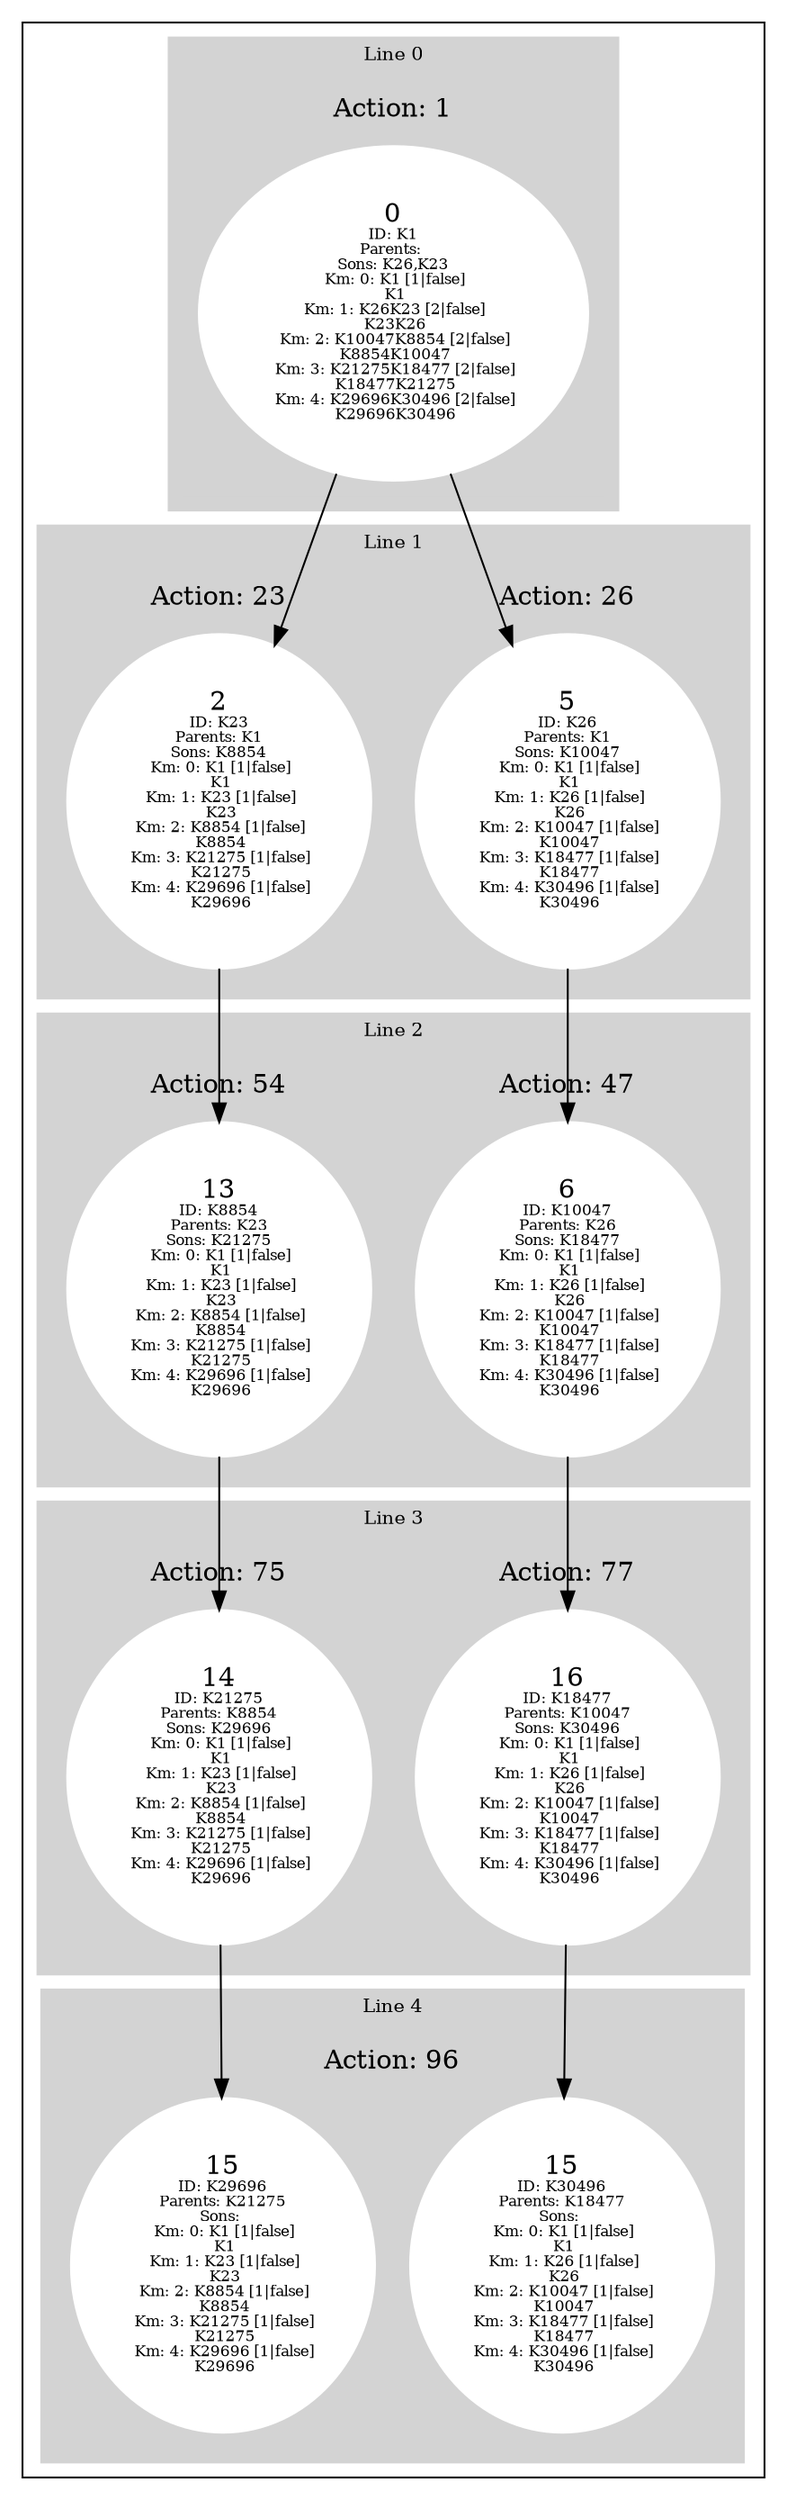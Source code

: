 digraph G {
subgraph cluster_info {
        subgraph cluster_0 {
        style=filled;
        color=lightgrey;
        node [style=filled,color=white];
        subgraph cluster_act_1 {
label = "Action: 1"step_K1 [label=<0<BR /><FONT POINT-SIZE="8">ID: K1</FONT><BR /><FONT POINT-SIZE="8">Parents: </FONT><BR /><FONT POINT-SIZE="8">Sons: K26,K23</FONT><BR /><FONT POINT-SIZE="8"> Km: 0: K1 [1|false]<BR /> K1</FONT><BR /><FONT POINT-SIZE="8"> Km: 1: K26K23 [2|false]<BR /> K23K26</FONT><BR /><FONT POINT-SIZE="8"> Km: 2: K10047K8854 [2|false]<BR /> K8854K10047</FONT><BR /><FONT POINT-SIZE="8"> Km: 3: K21275K18477 [2|false]<BR /> K18477K21275</FONT><BR /><FONT POINT-SIZE="8"> Km: 4: K29696K30496 [2|false]<BR /> K29696K30496</FONT>>]
}

        fontsize="10"
        label = "Line 0";
        }

        subgraph cluster_4 {
        style=filled;
        color=lightgrey;
        node [style=filled,color=white];
        subgraph cluster_act_96 {
label = "Action: 96"step_K29696 [label=<15<BR /><FONT POINT-SIZE="8">ID: K29696</FONT><BR /><FONT POINT-SIZE="8">Parents: K21275</FONT><BR /><FONT POINT-SIZE="8">Sons: </FONT><BR /><FONT POINT-SIZE="8"> Km: 0: K1 [1|false]<BR /> K1</FONT><BR /><FONT POINT-SIZE="8"> Km: 1: K23 [1|false]<BR /> K23</FONT><BR /><FONT POINT-SIZE="8"> Km: 2: K8854 [1|false]<BR /> K8854</FONT><BR /><FONT POINT-SIZE="8"> Km: 3: K21275 [1|false]<BR /> K21275</FONT><BR /><FONT POINT-SIZE="8"> Km: 4: K29696 [1|false]<BR /> K29696</FONT>>]
step_K30496 [label=<15<BR /><FONT POINT-SIZE="8">ID: K30496</FONT><BR /><FONT POINT-SIZE="8">Parents: K18477</FONT><BR /><FONT POINT-SIZE="8">Sons: </FONT><BR /><FONT POINT-SIZE="8"> Km: 0: K1 [1|false]<BR /> K1</FONT><BR /><FONT POINT-SIZE="8"> Km: 1: K26 [1|false]<BR /> K26</FONT><BR /><FONT POINT-SIZE="8"> Km: 2: K10047 [1|false]<BR /> K10047</FONT><BR /><FONT POINT-SIZE="8"> Km: 3: K18477 [1|false]<BR /> K18477</FONT><BR /><FONT POINT-SIZE="8"> Km: 4: K30496 [1|false]<BR /> K30496</FONT>>]
}
subgraph cluster_act_96 {
label = "Action: 96"step_K29696 [label=<15<BR /><FONT POINT-SIZE="8">ID: K29696</FONT><BR /><FONT POINT-SIZE="8">Parents: K21275</FONT><BR /><FONT POINT-SIZE="8">Sons: </FONT><BR /><FONT POINT-SIZE="8"> Km: 0: K1 [1|false]<BR /> K1</FONT><BR /><FONT POINT-SIZE="8"> Km: 1: K23 [1|false]<BR /> K23</FONT><BR /><FONT POINT-SIZE="8"> Km: 2: K8854 [1|false]<BR /> K8854</FONT><BR /><FONT POINT-SIZE="8"> Km: 3: K21275 [1|false]<BR /> K21275</FONT><BR /><FONT POINT-SIZE="8"> Km: 4: K29696 [1|false]<BR /> K29696</FONT>>]
step_K30496 [label=<15<BR /><FONT POINT-SIZE="8">ID: K30496</FONT><BR /><FONT POINT-SIZE="8">Parents: K18477</FONT><BR /><FONT POINT-SIZE="8">Sons: </FONT><BR /><FONT POINT-SIZE="8"> Km: 0: K1 [1|false]<BR /> K1</FONT><BR /><FONT POINT-SIZE="8"> Km: 1: K26 [1|false]<BR /> K26</FONT><BR /><FONT POINT-SIZE="8"> Km: 2: K10047 [1|false]<BR /> K10047</FONT><BR /><FONT POINT-SIZE="8"> Km: 3: K18477 [1|false]<BR /> K18477</FONT><BR /><FONT POINT-SIZE="8"> Km: 4: K30496 [1|false]<BR /> K30496</FONT>>]
}

        fontsize="10"
        label = "Line 4";
        }

        subgraph cluster_2 {
        style=filled;
        color=lightgrey;
        node [style=filled,color=white];
        subgraph cluster_act_47 {
label = "Action: 47"step_K10047 [label=<6<BR /><FONT POINT-SIZE="8">ID: K10047</FONT><BR /><FONT POINT-SIZE="8">Parents: K26</FONT><BR /><FONT POINT-SIZE="8">Sons: K18477</FONT><BR /><FONT POINT-SIZE="8"> Km: 0: K1 [1|false]<BR /> K1</FONT><BR /><FONT POINT-SIZE="8"> Km: 1: K26 [1|false]<BR /> K26</FONT><BR /><FONT POINT-SIZE="8"> Km: 2: K10047 [1|false]<BR /> K10047</FONT><BR /><FONT POINT-SIZE="8"> Km: 3: K18477 [1|false]<BR /> K18477</FONT><BR /><FONT POINT-SIZE="8"> Km: 4: K30496 [1|false]<BR /> K30496</FONT>>]
}
subgraph cluster_act_54 {
label = "Action: 54"step_K8854 [label=<13<BR /><FONT POINT-SIZE="8">ID: K8854</FONT><BR /><FONT POINT-SIZE="8">Parents: K23</FONT><BR /><FONT POINT-SIZE="8">Sons: K21275</FONT><BR /><FONT POINT-SIZE="8"> Km: 0: K1 [1|false]<BR /> K1</FONT><BR /><FONT POINT-SIZE="8"> Km: 1: K23 [1|false]<BR /> K23</FONT><BR /><FONT POINT-SIZE="8"> Km: 2: K8854 [1|false]<BR /> K8854</FONT><BR /><FONT POINT-SIZE="8"> Km: 3: K21275 [1|false]<BR /> K21275</FONT><BR /><FONT POINT-SIZE="8"> Km: 4: K29696 [1|false]<BR /> K29696</FONT>>]
}

        fontsize="10"
        label = "Line 2";
        }

        subgraph cluster_3 {
        style=filled;
        color=lightgrey;
        node [style=filled,color=white];
        subgraph cluster_act_75 {
label = "Action: 75"step_K21275 [label=<14<BR /><FONT POINT-SIZE="8">ID: K21275</FONT><BR /><FONT POINT-SIZE="8">Parents: K8854</FONT><BR /><FONT POINT-SIZE="8">Sons: K29696</FONT><BR /><FONT POINT-SIZE="8"> Km: 0: K1 [1|false]<BR /> K1</FONT><BR /><FONT POINT-SIZE="8"> Km: 1: K23 [1|false]<BR /> K23</FONT><BR /><FONT POINT-SIZE="8"> Km: 2: K8854 [1|false]<BR /> K8854</FONT><BR /><FONT POINT-SIZE="8"> Km: 3: K21275 [1|false]<BR /> K21275</FONT><BR /><FONT POINT-SIZE="8"> Km: 4: K29696 [1|false]<BR /> K29696</FONT>>]
}
subgraph cluster_act_77 {
label = "Action: 77"step_K18477 [label=<16<BR /><FONT POINT-SIZE="8">ID: K18477</FONT><BR /><FONT POINT-SIZE="8">Parents: K10047</FONT><BR /><FONT POINT-SIZE="8">Sons: K30496</FONT><BR /><FONT POINT-SIZE="8"> Km: 0: K1 [1|false]<BR /> K1</FONT><BR /><FONT POINT-SIZE="8"> Km: 1: K26 [1|false]<BR /> K26</FONT><BR /><FONT POINT-SIZE="8"> Km: 2: K10047 [1|false]<BR /> K10047</FONT><BR /><FONT POINT-SIZE="8"> Km: 3: K18477 [1|false]<BR /> K18477</FONT><BR /><FONT POINT-SIZE="8"> Km: 4: K30496 [1|false]<BR /> K30496</FONT>>]
}

        fontsize="10"
        label = "Line 3";
        }

        subgraph cluster_1 {
        style=filled;
        color=lightgrey;
        node [style=filled,color=white];
        subgraph cluster_act_26 {
label = "Action: 26"step_K26 [label=<5<BR /><FONT POINT-SIZE="8">ID: K26</FONT><BR /><FONT POINT-SIZE="8">Parents: K1</FONT><BR /><FONT POINT-SIZE="8">Sons: K10047</FONT><BR /><FONT POINT-SIZE="8"> Km: 0: K1 [1|false]<BR /> K1</FONT><BR /><FONT POINT-SIZE="8"> Km: 1: K26 [1|false]<BR /> K26</FONT><BR /><FONT POINT-SIZE="8"> Km: 2: K10047 [1|false]<BR /> K10047</FONT><BR /><FONT POINT-SIZE="8"> Km: 3: K18477 [1|false]<BR /> K18477</FONT><BR /><FONT POINT-SIZE="8"> Km: 4: K30496 [1|false]<BR /> K30496</FONT>>]
}
subgraph cluster_act_23 {
label = "Action: 23"step_K23 [label=<2<BR /><FONT POINT-SIZE="8">ID: K23</FONT><BR /><FONT POINT-SIZE="8">Parents: K1</FONT><BR /><FONT POINT-SIZE="8">Sons: K8854</FONT><BR /><FONT POINT-SIZE="8"> Km: 0: K1 [1|false]<BR /> K1</FONT><BR /><FONT POINT-SIZE="8"> Km: 1: K23 [1|false]<BR /> K23</FONT><BR /><FONT POINT-SIZE="8"> Km: 2: K8854 [1|false]<BR /> K8854</FONT><BR /><FONT POINT-SIZE="8"> Km: 3: K21275 [1|false]<BR /> K21275</FONT><BR /><FONT POINT-SIZE="8"> Km: 4: K29696 [1|false]<BR /> K29696</FONT>>]
}

        fontsize="10"
        label = "Line 1";
        }
step_K1 -> step_K26; 
step_K18477 -> step_K30496; 
step_K1 -> step_K23; 
step_K8854 -> step_K21275; 
step_K10047 -> step_K18477; 
step_K26 -> step_K10047; 
step_K23 -> step_K8854; 
step_K21275 -> step_K29696; 
}}